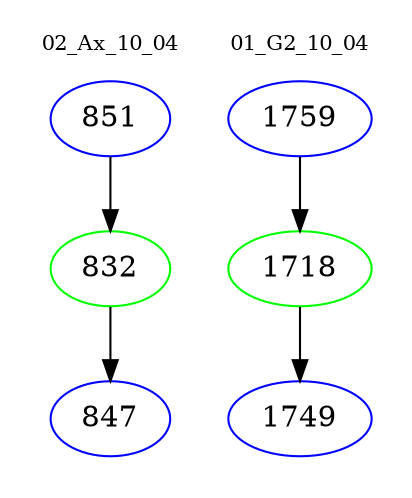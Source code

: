 digraph{
subgraph cluster_0 {
color = white
label = "02_Ax_10_04";
fontsize=10;
T0_851 [label="851", color="blue"]
T0_851 -> T0_832 [color="black"]
T0_832 [label="832", color="green"]
T0_832 -> T0_847 [color="black"]
T0_847 [label="847", color="blue"]
}
subgraph cluster_1 {
color = white
label = "01_G2_10_04";
fontsize=10;
T1_1759 [label="1759", color="blue"]
T1_1759 -> T1_1718 [color="black"]
T1_1718 [label="1718", color="green"]
T1_1718 -> T1_1749 [color="black"]
T1_1749 [label="1749", color="blue"]
}
}
